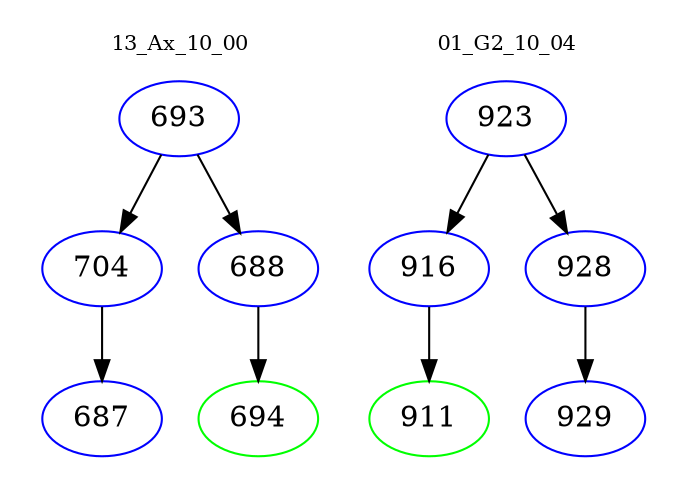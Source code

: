 digraph{
subgraph cluster_0 {
color = white
label = "13_Ax_10_00";
fontsize=10;
T0_693 [label="693", color="blue"]
T0_693 -> T0_704 [color="black"]
T0_704 [label="704", color="blue"]
T0_704 -> T0_687 [color="black"]
T0_687 [label="687", color="blue"]
T0_693 -> T0_688 [color="black"]
T0_688 [label="688", color="blue"]
T0_688 -> T0_694 [color="black"]
T0_694 [label="694", color="green"]
}
subgraph cluster_1 {
color = white
label = "01_G2_10_04";
fontsize=10;
T1_923 [label="923", color="blue"]
T1_923 -> T1_916 [color="black"]
T1_916 [label="916", color="blue"]
T1_916 -> T1_911 [color="black"]
T1_911 [label="911", color="green"]
T1_923 -> T1_928 [color="black"]
T1_928 [label="928", color="blue"]
T1_928 -> T1_929 [color="black"]
T1_929 [label="929", color="blue"]
}
}

